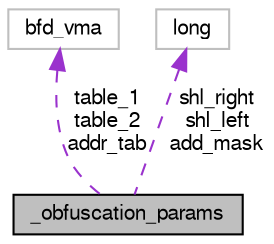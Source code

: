 digraph G
{
  bgcolor="transparent";
  edge [fontname="FreeSans",fontsize="10",labelfontname="FreeSans",labelfontsize="10"];
  node [fontname="FreeSans",fontsize="10",shape=record];
  Node1 [label="_obfuscation_params",height=0.2,width=0.4,color="black", fillcolor="grey75", style="filled" fontcolor="black"];
  Node2 -> Node1 [dir=back,color="darkorchid3",fontsize="10",style="dashed",label="table_1\ntable_2\naddr_tab",fontname="FreeSans"];
  Node2 [label="bfd_vma",height=0.2,width=0.4,color="grey75"];
  Node3 -> Node1 [dir=back,color="darkorchid3",fontsize="10",style="dashed",label="shl_right\nshl_left\nadd_mask",fontname="FreeSans"];
  Node3 [label="long",height=0.2,width=0.4,color="grey75"];
}
